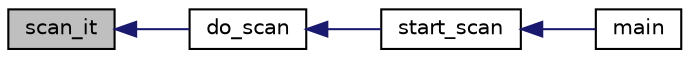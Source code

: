 digraph "scan_it"
{
  edge [fontname="Helvetica",fontsize="10",labelfontname="Helvetica",labelfontsize="10"];
  node [fontname="Helvetica",fontsize="10",shape=record];
  rankdir="LR";
  Node152 [label="scan_it",height=0.2,width=0.4,color="black", fillcolor="grey75", style="filled", fontcolor="black"];
  Node152 -> Node153 [dir="back",color="midnightblue",fontsize="10",style="solid",fontname="Helvetica"];
  Node153 [label="do_scan",height=0.2,width=0.4,color="black", fillcolor="white", style="filled",URL="$kylin__sane_8c.html#a1ed7aa2ebad2fbd9de26ce1c5de31e37"];
  Node153 -> Node154 [dir="back",color="midnightblue",fontsize="10",style="solid",fontname="Helvetica"];
  Node154 [label="start_scan",height=0.2,width=0.4,color="black", fillcolor="white", style="filled",URL="$kylin__sane_8h.html#a2b640f15a12501131e316d17025fb5ac"];
  Node154 -> Node155 [dir="back",color="midnightblue",fontsize="10",style="solid",fontname="Helvetica"];
  Node155 [label="main",height=0.2,width=0.4,color="black", fillcolor="white", style="filled",URL="$main_8c.html#ae66f6b31b5ad750f1fe042a706a4e3d4"];
}
